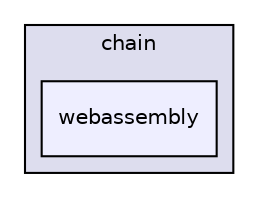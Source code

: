 digraph "libraries/chain/include/aacio/chain/webassembly" {
  compound=true
  node [ fontsize="10", fontname="Helvetica"];
  edge [ labelfontsize="10", labelfontname="Helvetica"];
  subgraph clusterdir_5e5a8abd8323164ddd44ecd837dd6725 {
    graph [ bgcolor="#ddddee", pencolor="black", label="chain" fontname="Helvetica", fontsize="10", URL="dir_5e5a8abd8323164ddd44ecd837dd6725.html"]
  dir_4187f8939d48ffccdc64d71805035a87 [shape=box, label="webassembly", style="filled", fillcolor="#eeeeff", pencolor="black", URL="dir_4187f8939d48ffccdc64d71805035a87.html"];
  }
}
